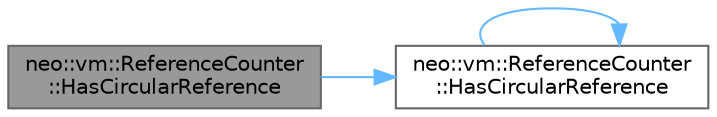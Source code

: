 digraph "neo::vm::ReferenceCounter::HasCircularReference"
{
 // LATEX_PDF_SIZE
  bgcolor="transparent";
  edge [fontname=Helvetica,fontsize=10,labelfontname=Helvetica,labelfontsize=10];
  node [fontname=Helvetica,fontsize=10,shape=box,height=0.2,width=0.4];
  rankdir="LR";
  Node1 [id="Node000001",label="neo::vm::ReferenceCounter\l::HasCircularReference",height=0.2,width=0.4,color="gray40", fillcolor="grey60", style="filled", fontcolor="black",tooltip=" "];
  Node1 -> Node2 [id="edge1_Node000001_Node000002",color="steelblue1",style="solid",tooltip=" "];
  Node2 [id="Node000002",label="neo::vm::ReferenceCounter\l::HasCircularReference",height=0.2,width=0.4,color="grey40", fillcolor="white", style="filled",URL="$classneo_1_1vm_1_1_reference_counter.html#a4a20412b9d9ae5cd0c19f028418d43b5",tooltip="Checks if there is a circular reference."];
  Node2 -> Node2 [id="edge2_Node000002_Node000002",color="steelblue1",style="solid",tooltip=" "];
}
